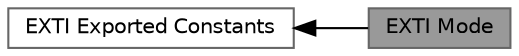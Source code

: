 digraph "EXTI Mode"
{
 // LATEX_PDF_SIZE
  bgcolor="transparent";
  edge [fontname=Helvetica,fontsize=10,labelfontname=Helvetica,labelfontsize=10];
  node [fontname=Helvetica,fontsize=10,shape=box,height=0.2,width=0.4];
  rankdir=LR;
  Node2 [id="Node000002",label="EXTI Exported Constants",height=0.2,width=0.4,color="grey40", fillcolor="white", style="filled",URL="$group___e_x_t_i___exported___constants.html",tooltip=" "];
  Node1 [id="Node000001",label="EXTI Mode",height=0.2,width=0.4,color="gray40", fillcolor="grey60", style="filled", fontcolor="black",tooltip=" "];
  Node2->Node1 [shape=plaintext, dir="back", style="solid"];
}
